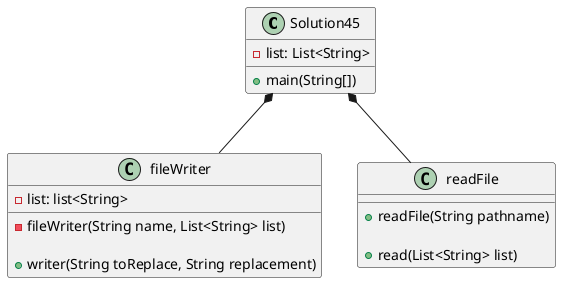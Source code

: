 @startuml
class Solution45 {
    'attribute
    -list: List<String>

    +main(String[])
        'prompt for the output file
        'call the readFile object
        'store the scanned lines into the list

        'call the fileWriter object
        'prints out the output into a file
        'display the output that was written into the file
}

class fileWriter {
    'call the fileWriter object
    'attributes:
    -list: list<String>
    'constructor
    -fileWriter(String name, List<String> list)

    +writer(String toReplace, String replacement)
        'StringBuilder object
        '(for-loop) iterates through the list
            'replace the words
            'store the output into a string builder
            'prints out the output into a file

        'close the fileWriter method
        'return the string builder
}

class readFile{
    'scanner object
    'constructor
    +readFile(String pathname)

    +read(List<String> list)
    'try scanning the lines
        'store the scanned lines into the list
    'catch all the exception and prints it
    'close the scanner

    'return the array list
}


Solution45 *-- readFile
Solution45 *-- fileWriter
@enduml